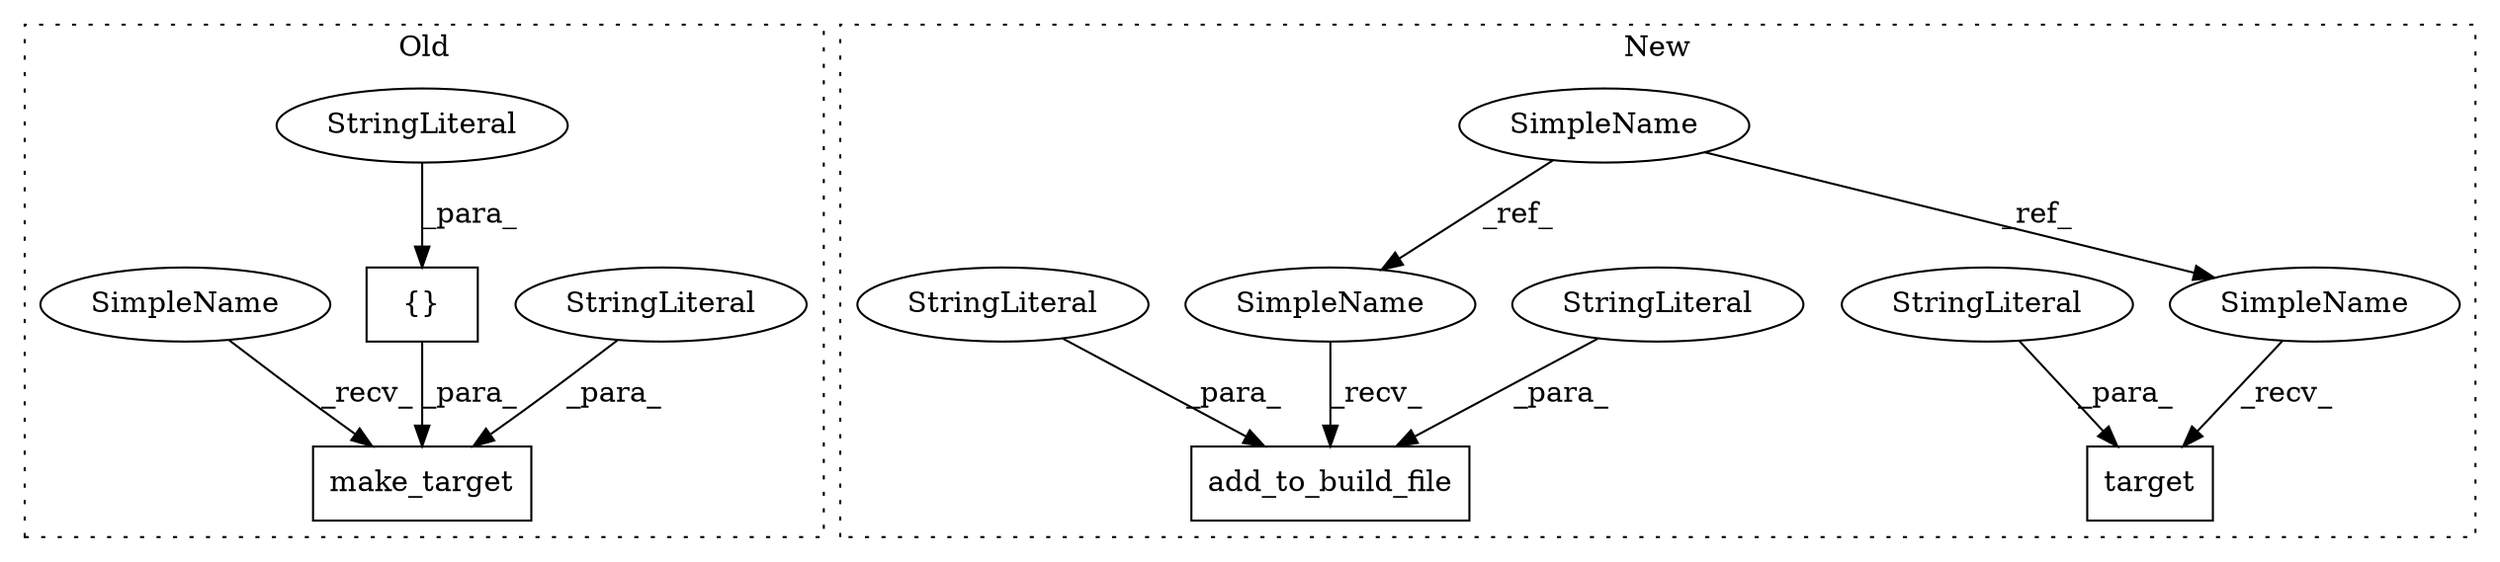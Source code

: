 digraph G {
subgraph cluster0 {
1 [label="{}" a="4" s="996,1016" l="1,1" shape="box"];
4 [label="make_target" a="32" s="956,1017" l="12,1" shape="box"];
5 [label="StringLiteral" a="45" s="968" l="3" shape="ellipse"];
10 [label="StringLiteral" a="45" s="997" l="9" shape="ellipse"];
13 [label="SimpleName" a="42" s="951" l="4" shape="ellipse"];
label = "Old";
style="dotted";
}
subgraph cluster1 {
2 [label="target" a="32" s="1324,1334" l="7,1" shape="box"];
3 [label="StringLiteral" a="45" s="1331" l="3" shape="ellipse"];
6 [label="SimpleName" a="42" s="649" l="4" shape="ellipse"];
7 [label="add_to_build_file" a="32" s="1052,1149" l="18,1" shape="box"];
8 [label="StringLiteral" a="45" s="1074" l="75" shape="ellipse"];
9 [label="StringLiteral" a="45" s="1070" l="3" shape="ellipse"];
11 [label="SimpleName" a="42" s="1319" l="4" shape="ellipse"];
12 [label="SimpleName" a="42" s="1047" l="4" shape="ellipse"];
label = "New";
style="dotted";
}
1 -> 4 [label="_para_"];
3 -> 2 [label="_para_"];
5 -> 4 [label="_para_"];
6 -> 12 [label="_ref_"];
6 -> 11 [label="_ref_"];
8 -> 7 [label="_para_"];
9 -> 7 [label="_para_"];
10 -> 1 [label="_para_"];
11 -> 2 [label="_recv_"];
12 -> 7 [label="_recv_"];
13 -> 4 [label="_recv_"];
}